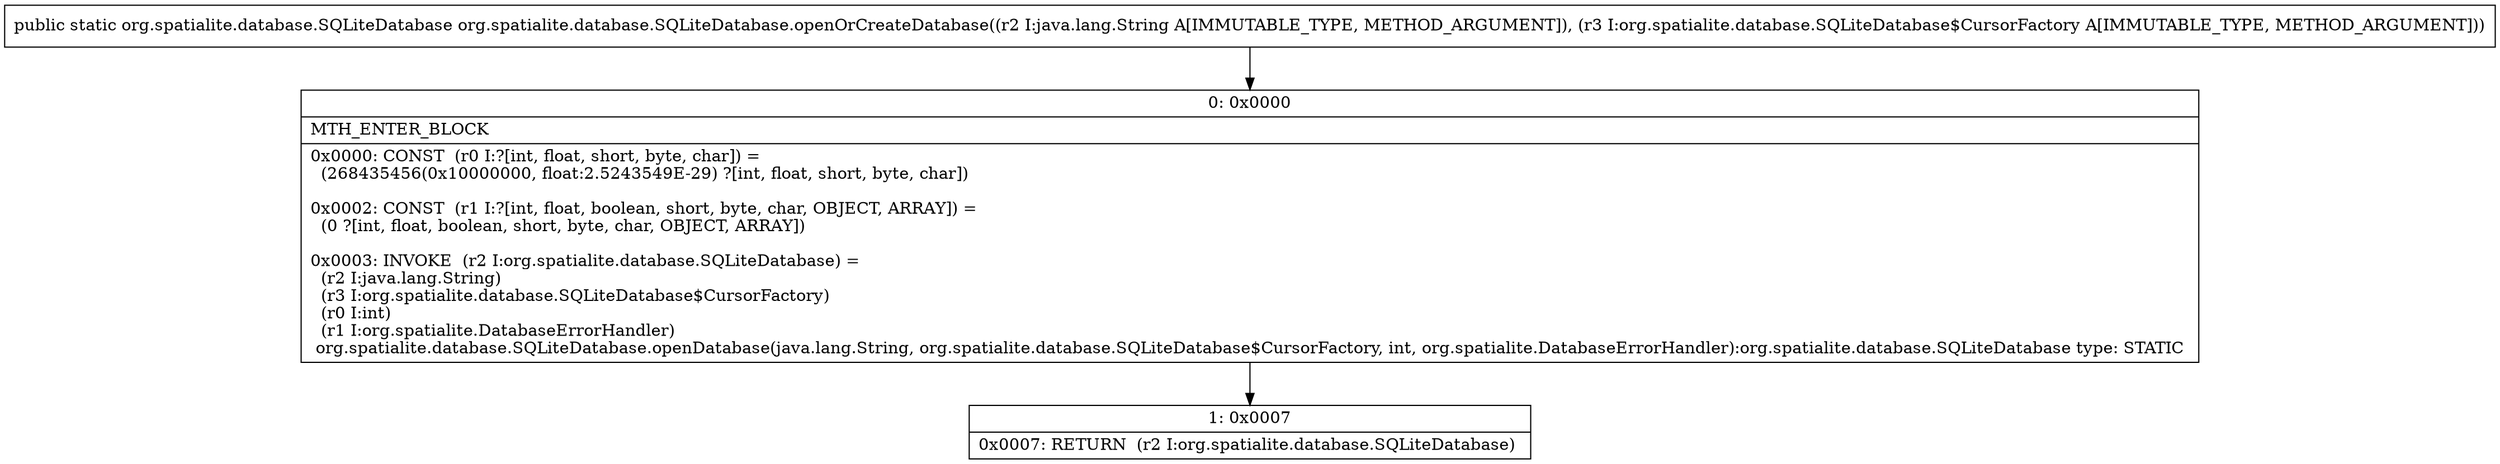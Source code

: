 digraph "CFG fororg.spatialite.database.SQLiteDatabase.openOrCreateDatabase(Ljava\/lang\/String;Lorg\/spatialite\/database\/SQLiteDatabase$CursorFactory;)Lorg\/spatialite\/database\/SQLiteDatabase;" {
Node_0 [shape=record,label="{0\:\ 0x0000|MTH_ENTER_BLOCK\l|0x0000: CONST  (r0 I:?[int, float, short, byte, char]) = \l  (268435456(0x10000000, float:2.5243549E\-29) ?[int, float, short, byte, char])\l \l0x0002: CONST  (r1 I:?[int, float, boolean, short, byte, char, OBJECT, ARRAY]) = \l  (0 ?[int, float, boolean, short, byte, char, OBJECT, ARRAY])\l \l0x0003: INVOKE  (r2 I:org.spatialite.database.SQLiteDatabase) = \l  (r2 I:java.lang.String)\l  (r3 I:org.spatialite.database.SQLiteDatabase$CursorFactory)\l  (r0 I:int)\l  (r1 I:org.spatialite.DatabaseErrorHandler)\l org.spatialite.database.SQLiteDatabase.openDatabase(java.lang.String, org.spatialite.database.SQLiteDatabase$CursorFactory, int, org.spatialite.DatabaseErrorHandler):org.spatialite.database.SQLiteDatabase type: STATIC \l}"];
Node_1 [shape=record,label="{1\:\ 0x0007|0x0007: RETURN  (r2 I:org.spatialite.database.SQLiteDatabase) \l}"];
MethodNode[shape=record,label="{public static org.spatialite.database.SQLiteDatabase org.spatialite.database.SQLiteDatabase.openOrCreateDatabase((r2 I:java.lang.String A[IMMUTABLE_TYPE, METHOD_ARGUMENT]), (r3 I:org.spatialite.database.SQLiteDatabase$CursorFactory A[IMMUTABLE_TYPE, METHOD_ARGUMENT])) }"];
MethodNode -> Node_0;
Node_0 -> Node_1;
}

